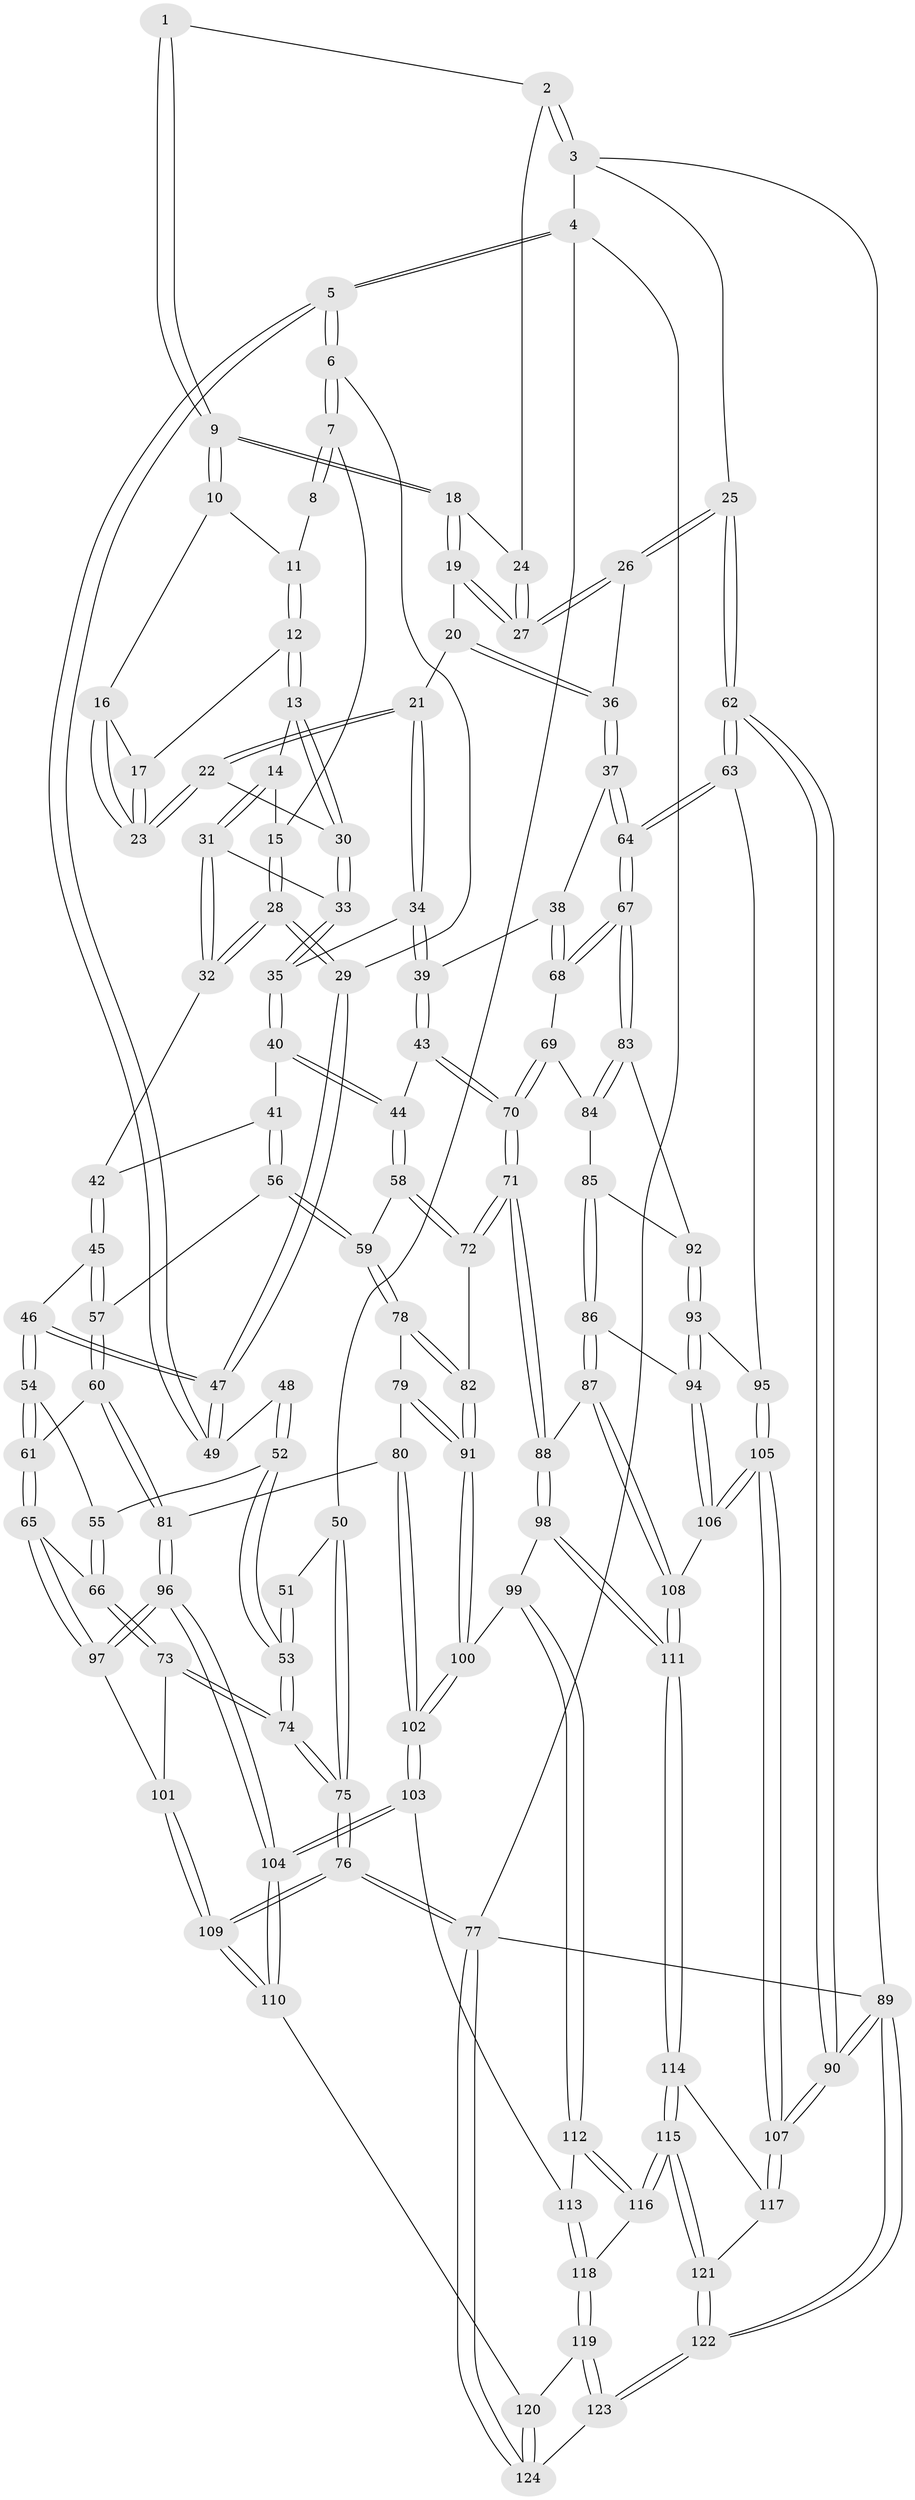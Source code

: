 // coarse degree distribution, {5: 0.24489795918367346, 7: 0.02040816326530612, 2: 0.04081632653061224, 4: 0.3469387755102041, 3: 0.22448979591836735, 6: 0.10204081632653061, 8: 0.02040816326530612}
// Generated by graph-tools (version 1.1) at 2025/21/03/04/25 18:21:35]
// undirected, 124 vertices, 307 edges
graph export_dot {
graph [start="1"]
  node [color=gray90,style=filled];
  1 [pos="+0.6902907992561683+0"];
  2 [pos="+1+0"];
  3 [pos="+1+0"];
  4 [pos="+0+0"];
  5 [pos="+0+0"];
  6 [pos="+0+0"];
  7 [pos="+0.12647212076923606+0"];
  8 [pos="+0.5309401133457864+0"];
  9 [pos="+0.7132145226581543+0.08436398302060477"];
  10 [pos="+0.6423197269814143+0.06628337688628295"];
  11 [pos="+0.5327511087690664+0"];
  12 [pos="+0.505105553450647+0.08244948476161462"];
  13 [pos="+0.49905543718324247+0.09077453447980356"];
  14 [pos="+0.4025690282952556+0.11526779710258139"];
  15 [pos="+0.29137896897811016+0.054621306774370895"];
  16 [pos="+0.6226367437773338+0.09543612003894508"];
  17 [pos="+0.5092282009925477+0.08419846237274847"];
  18 [pos="+0.741696505018063+0.13056534054148616"];
  19 [pos="+0.7408265826059508+0.13456752809556738"];
  20 [pos="+0.7394942944781238+0.13720167654442803"];
  21 [pos="+0.6920169496749838+0.20169986549472022"];
  22 [pos="+0.647996696442683+0.17217075028109932"];
  23 [pos="+0.6288171300997555+0.15155099142817055"];
  24 [pos="+0.8163720539720208+0.07845577857097862"];
  25 [pos="+1+0.20108906077676578"];
  26 [pos="+1+0.2508514094426002"];
  27 [pos="+0.9927757083913638+0.233233819160951"];
  28 [pos="+0.24411810766536296+0.24597414799927858"];
  29 [pos="+0.21650998162935223+0.26645706850319606"];
  30 [pos="+0.514227907892862+0.175939443030749"];
  31 [pos="+0.38313634815688746+0.24376205505410936"];
  32 [pos="+0.38247930891902043+0.24456447707308343"];
  33 [pos="+0.5116980956275112+0.21309499100350854"];
  34 [pos="+0.6908233438005651+0.20988323899000805"];
  35 [pos="+0.5475480183306726+0.262651299594569"];
  36 [pos="+0.9173486400606492+0.30843768555741213"];
  37 [pos="+0.8846423621089934+0.33236667957129234"];
  38 [pos="+0.8662334789957619+0.3427774670464679"];
  39 [pos="+0.7458721258192287+0.3467494495763809"];
  40 [pos="+0.5429541190696496+0.28864968175627037"];
  41 [pos="+0.42285237609420934+0.3144310527164188"];
  42 [pos="+0.4008653436624678+0.2874383874825702"];
  43 [pos="+0.7134525926829565+0.38348302920895105"];
  44 [pos="+0.5694853074637062+0.38181535460449006"];
  45 [pos="+0.34254132792387615+0.3529503407554182"];
  46 [pos="+0.21528346483924313+0.29377473395954573"];
  47 [pos="+0.21205571983465102+0.27504994796630355"];
  48 [pos="+0.06716839039908766+0.30061130929451085"];
  49 [pos="+0.08652569787228141+0.28255143747747186"];
  50 [pos="+0+0.3099113699319005"];
  51 [pos="+0.025853950174098698+0.30356893907257737"];
  52 [pos="+0.04998058386093726+0.42883151945383186"];
  53 [pos="+0+0.5340135106675502"];
  54 [pos="+0.21395822815639653+0.35142988134046216"];
  55 [pos="+0.14034488364694334+0.4092379121461901"];
  56 [pos="+0.438373667983956+0.4320300471088906"];
  57 [pos="+0.3811839545189738+0.45002970369949835"];
  58 [pos="+0.5234437266342995+0.42854631628234074"];
  59 [pos="+0.4807973613168533+0.4432454419168857"];
  60 [pos="+0.3250974174732787+0.4864955263592883"];
  61 [pos="+0.29068455621034844+0.487703707334374"];
  62 [pos="+1+0.5538856353319137"];
  63 [pos="+1+0.5442493461962437"];
  64 [pos="+0.9955503852102955+0.5326303550066065"];
  65 [pos="+0.27107653736880133+0.5077891435469919"];
  66 [pos="+0.1673494214735151+0.5287937886101245"];
  67 [pos="+0.9907019862796415+0.5320330477727213"];
  68 [pos="+0.8722240321037643+0.43844639852346523"];
  69 [pos="+0.8513458369619566+0.5059663017052302"];
  70 [pos="+0.714378980571109+0.5310455534843992"];
  71 [pos="+0.7129435549482401+0.5344345375982945"];
  72 [pos="+0.6144144618040016+0.5339184356569815"];
  73 [pos="+0.11869520876947495+0.5566543764161934"];
  74 [pos="+0+0.5873949747133199"];
  75 [pos="+0+0.60987456294717"];
  76 [pos="+0+1"];
  77 [pos="+0+1"];
  78 [pos="+0.4869031325356709+0.5093309952279577"];
  79 [pos="+0.4849988183747584+0.5227733844427193"];
  80 [pos="+0.452694356166189+0.5879090653053373"];
  81 [pos="+0.37725464352977317+0.5673791684509588"];
  82 [pos="+0.5830699558699973+0.5627876895658184"];
  83 [pos="+0.9647742867460892+0.5357436893127939"];
  84 [pos="+0.8589590938070997+0.5158693586627534"];
  85 [pos="+0.8629525723316794+0.5658836633085674"];
  86 [pos="+0.8440237705801634+0.6163669554069445"];
  87 [pos="+0.7900393438817302+0.6210597248802443"];
  88 [pos="+0.725435164857257+0.595871474269895"];
  89 [pos="+1+1"];
  90 [pos="+1+1"];
  91 [pos="+0.5572435250806738+0.6073662549999939"];
  92 [pos="+0.9134085615091493+0.5676186631196958"];
  93 [pos="+0.8948243503299151+0.6292361249265518"];
  94 [pos="+0.8638450619638826+0.6282918638613095"];
  95 [pos="+0.9097700741007027+0.6340562661813752"];
  96 [pos="+0.34738241782265467+0.707560822406452"];
  97 [pos="+0.2651746571937002+0.6224978814354242"];
  98 [pos="+0.6699219687293948+0.6897452736143644"];
  99 [pos="+0.6283477365523339+0.689678003279811"];
  100 [pos="+0.542653168051516+0.6740103892836596"];
  101 [pos="+0.20551278532099382+0.6487224905209675"];
  102 [pos="+0.4979985645153748+0.6921700624801582"];
  103 [pos="+0.441413895482108+0.7594208857030963"];
  104 [pos="+0.3774010228140466+0.7821724144934348"];
  105 [pos="+1+0.8355257597274025"];
  106 [pos="+0.8673689089745225+0.7447413755469252"];
  107 [pos="+1+0.8665675300872057"];
  108 [pos="+0.8196367073911646+0.7388585611188601"];
  109 [pos="+0.10620497617720952+0.8654222458565056"];
  110 [pos="+0.36927632806385036+0.7925147767763582"];
  111 [pos="+0.7202260975941318+0.7828402740695007"];
  112 [pos="+0.5988365106078558+0.7795589443016299"];
  113 [pos="+0.4852928522272095+0.7892918400227352"];
  114 [pos="+0.7182035062182209+0.8006325114535395"];
  115 [pos="+0.6901643699768077+0.8658585228671581"];
  116 [pos="+0.6403600396617839+0.8724483366007154"];
  117 [pos="+0.8956124981945515+0.8580904354418885"];
  118 [pos="+0.5971980657051882+0.8855768435168174"];
  119 [pos="+0.554628287251012+0.9596790153514516"];
  120 [pos="+0.40195334121248155+0.894941710722166"];
  121 [pos="+0.7196442272770399+0.9101251449112023"];
  122 [pos="+0.8353706169655859+1"];
  123 [pos="+0.5579971207255019+1"];
  124 [pos="+0.3548251597048386+1"];
  1 -- 2;
  1 -- 9;
  1 -- 9;
  2 -- 3;
  2 -- 3;
  2 -- 24;
  3 -- 4;
  3 -- 25;
  3 -- 89;
  4 -- 5;
  4 -- 5;
  4 -- 50;
  4 -- 77;
  5 -- 6;
  5 -- 6;
  5 -- 49;
  5 -- 49;
  6 -- 7;
  6 -- 7;
  6 -- 29;
  7 -- 8;
  7 -- 8;
  7 -- 15;
  8 -- 11;
  9 -- 10;
  9 -- 10;
  9 -- 18;
  9 -- 18;
  10 -- 11;
  10 -- 16;
  11 -- 12;
  11 -- 12;
  12 -- 13;
  12 -- 13;
  12 -- 17;
  13 -- 14;
  13 -- 30;
  13 -- 30;
  14 -- 15;
  14 -- 31;
  14 -- 31;
  15 -- 28;
  15 -- 28;
  16 -- 17;
  16 -- 23;
  16 -- 23;
  17 -- 23;
  17 -- 23;
  18 -- 19;
  18 -- 19;
  18 -- 24;
  19 -- 20;
  19 -- 27;
  19 -- 27;
  20 -- 21;
  20 -- 36;
  20 -- 36;
  21 -- 22;
  21 -- 22;
  21 -- 34;
  21 -- 34;
  22 -- 23;
  22 -- 23;
  22 -- 30;
  24 -- 27;
  24 -- 27;
  25 -- 26;
  25 -- 26;
  25 -- 62;
  25 -- 62;
  26 -- 27;
  26 -- 27;
  26 -- 36;
  28 -- 29;
  28 -- 29;
  28 -- 32;
  28 -- 32;
  29 -- 47;
  29 -- 47;
  30 -- 33;
  30 -- 33;
  31 -- 32;
  31 -- 32;
  31 -- 33;
  32 -- 42;
  33 -- 35;
  33 -- 35;
  34 -- 35;
  34 -- 39;
  34 -- 39;
  35 -- 40;
  35 -- 40;
  36 -- 37;
  36 -- 37;
  37 -- 38;
  37 -- 64;
  37 -- 64;
  38 -- 39;
  38 -- 68;
  38 -- 68;
  39 -- 43;
  39 -- 43;
  40 -- 41;
  40 -- 44;
  40 -- 44;
  41 -- 42;
  41 -- 56;
  41 -- 56;
  42 -- 45;
  42 -- 45;
  43 -- 44;
  43 -- 70;
  43 -- 70;
  44 -- 58;
  44 -- 58;
  45 -- 46;
  45 -- 57;
  45 -- 57;
  46 -- 47;
  46 -- 47;
  46 -- 54;
  46 -- 54;
  47 -- 49;
  47 -- 49;
  48 -- 49;
  48 -- 52;
  48 -- 52;
  50 -- 51;
  50 -- 75;
  50 -- 75;
  51 -- 53;
  51 -- 53;
  52 -- 53;
  52 -- 53;
  52 -- 55;
  53 -- 74;
  53 -- 74;
  54 -- 55;
  54 -- 61;
  54 -- 61;
  55 -- 66;
  55 -- 66;
  56 -- 57;
  56 -- 59;
  56 -- 59;
  57 -- 60;
  57 -- 60;
  58 -- 59;
  58 -- 72;
  58 -- 72;
  59 -- 78;
  59 -- 78;
  60 -- 61;
  60 -- 81;
  60 -- 81;
  61 -- 65;
  61 -- 65;
  62 -- 63;
  62 -- 63;
  62 -- 90;
  62 -- 90;
  63 -- 64;
  63 -- 64;
  63 -- 95;
  64 -- 67;
  64 -- 67;
  65 -- 66;
  65 -- 97;
  65 -- 97;
  66 -- 73;
  66 -- 73;
  67 -- 68;
  67 -- 68;
  67 -- 83;
  67 -- 83;
  68 -- 69;
  69 -- 70;
  69 -- 70;
  69 -- 84;
  70 -- 71;
  70 -- 71;
  71 -- 72;
  71 -- 72;
  71 -- 88;
  71 -- 88;
  72 -- 82;
  73 -- 74;
  73 -- 74;
  73 -- 101;
  74 -- 75;
  74 -- 75;
  75 -- 76;
  75 -- 76;
  76 -- 77;
  76 -- 77;
  76 -- 109;
  76 -- 109;
  77 -- 124;
  77 -- 124;
  77 -- 89;
  78 -- 79;
  78 -- 82;
  78 -- 82;
  79 -- 80;
  79 -- 91;
  79 -- 91;
  80 -- 81;
  80 -- 102;
  80 -- 102;
  81 -- 96;
  81 -- 96;
  82 -- 91;
  82 -- 91;
  83 -- 84;
  83 -- 84;
  83 -- 92;
  84 -- 85;
  85 -- 86;
  85 -- 86;
  85 -- 92;
  86 -- 87;
  86 -- 87;
  86 -- 94;
  87 -- 88;
  87 -- 108;
  87 -- 108;
  88 -- 98;
  88 -- 98;
  89 -- 90;
  89 -- 90;
  89 -- 122;
  89 -- 122;
  90 -- 107;
  90 -- 107;
  91 -- 100;
  91 -- 100;
  92 -- 93;
  92 -- 93;
  93 -- 94;
  93 -- 94;
  93 -- 95;
  94 -- 106;
  94 -- 106;
  95 -- 105;
  95 -- 105;
  96 -- 97;
  96 -- 97;
  96 -- 104;
  96 -- 104;
  97 -- 101;
  98 -- 99;
  98 -- 111;
  98 -- 111;
  99 -- 100;
  99 -- 112;
  99 -- 112;
  100 -- 102;
  100 -- 102;
  101 -- 109;
  101 -- 109;
  102 -- 103;
  102 -- 103;
  103 -- 104;
  103 -- 104;
  103 -- 113;
  104 -- 110;
  104 -- 110;
  105 -- 106;
  105 -- 106;
  105 -- 107;
  105 -- 107;
  106 -- 108;
  107 -- 117;
  107 -- 117;
  108 -- 111;
  108 -- 111;
  109 -- 110;
  109 -- 110;
  110 -- 120;
  111 -- 114;
  111 -- 114;
  112 -- 113;
  112 -- 116;
  112 -- 116;
  113 -- 118;
  113 -- 118;
  114 -- 115;
  114 -- 115;
  114 -- 117;
  115 -- 116;
  115 -- 116;
  115 -- 121;
  115 -- 121;
  116 -- 118;
  117 -- 121;
  118 -- 119;
  118 -- 119;
  119 -- 120;
  119 -- 123;
  119 -- 123;
  120 -- 124;
  120 -- 124;
  121 -- 122;
  121 -- 122;
  122 -- 123;
  122 -- 123;
  123 -- 124;
}
